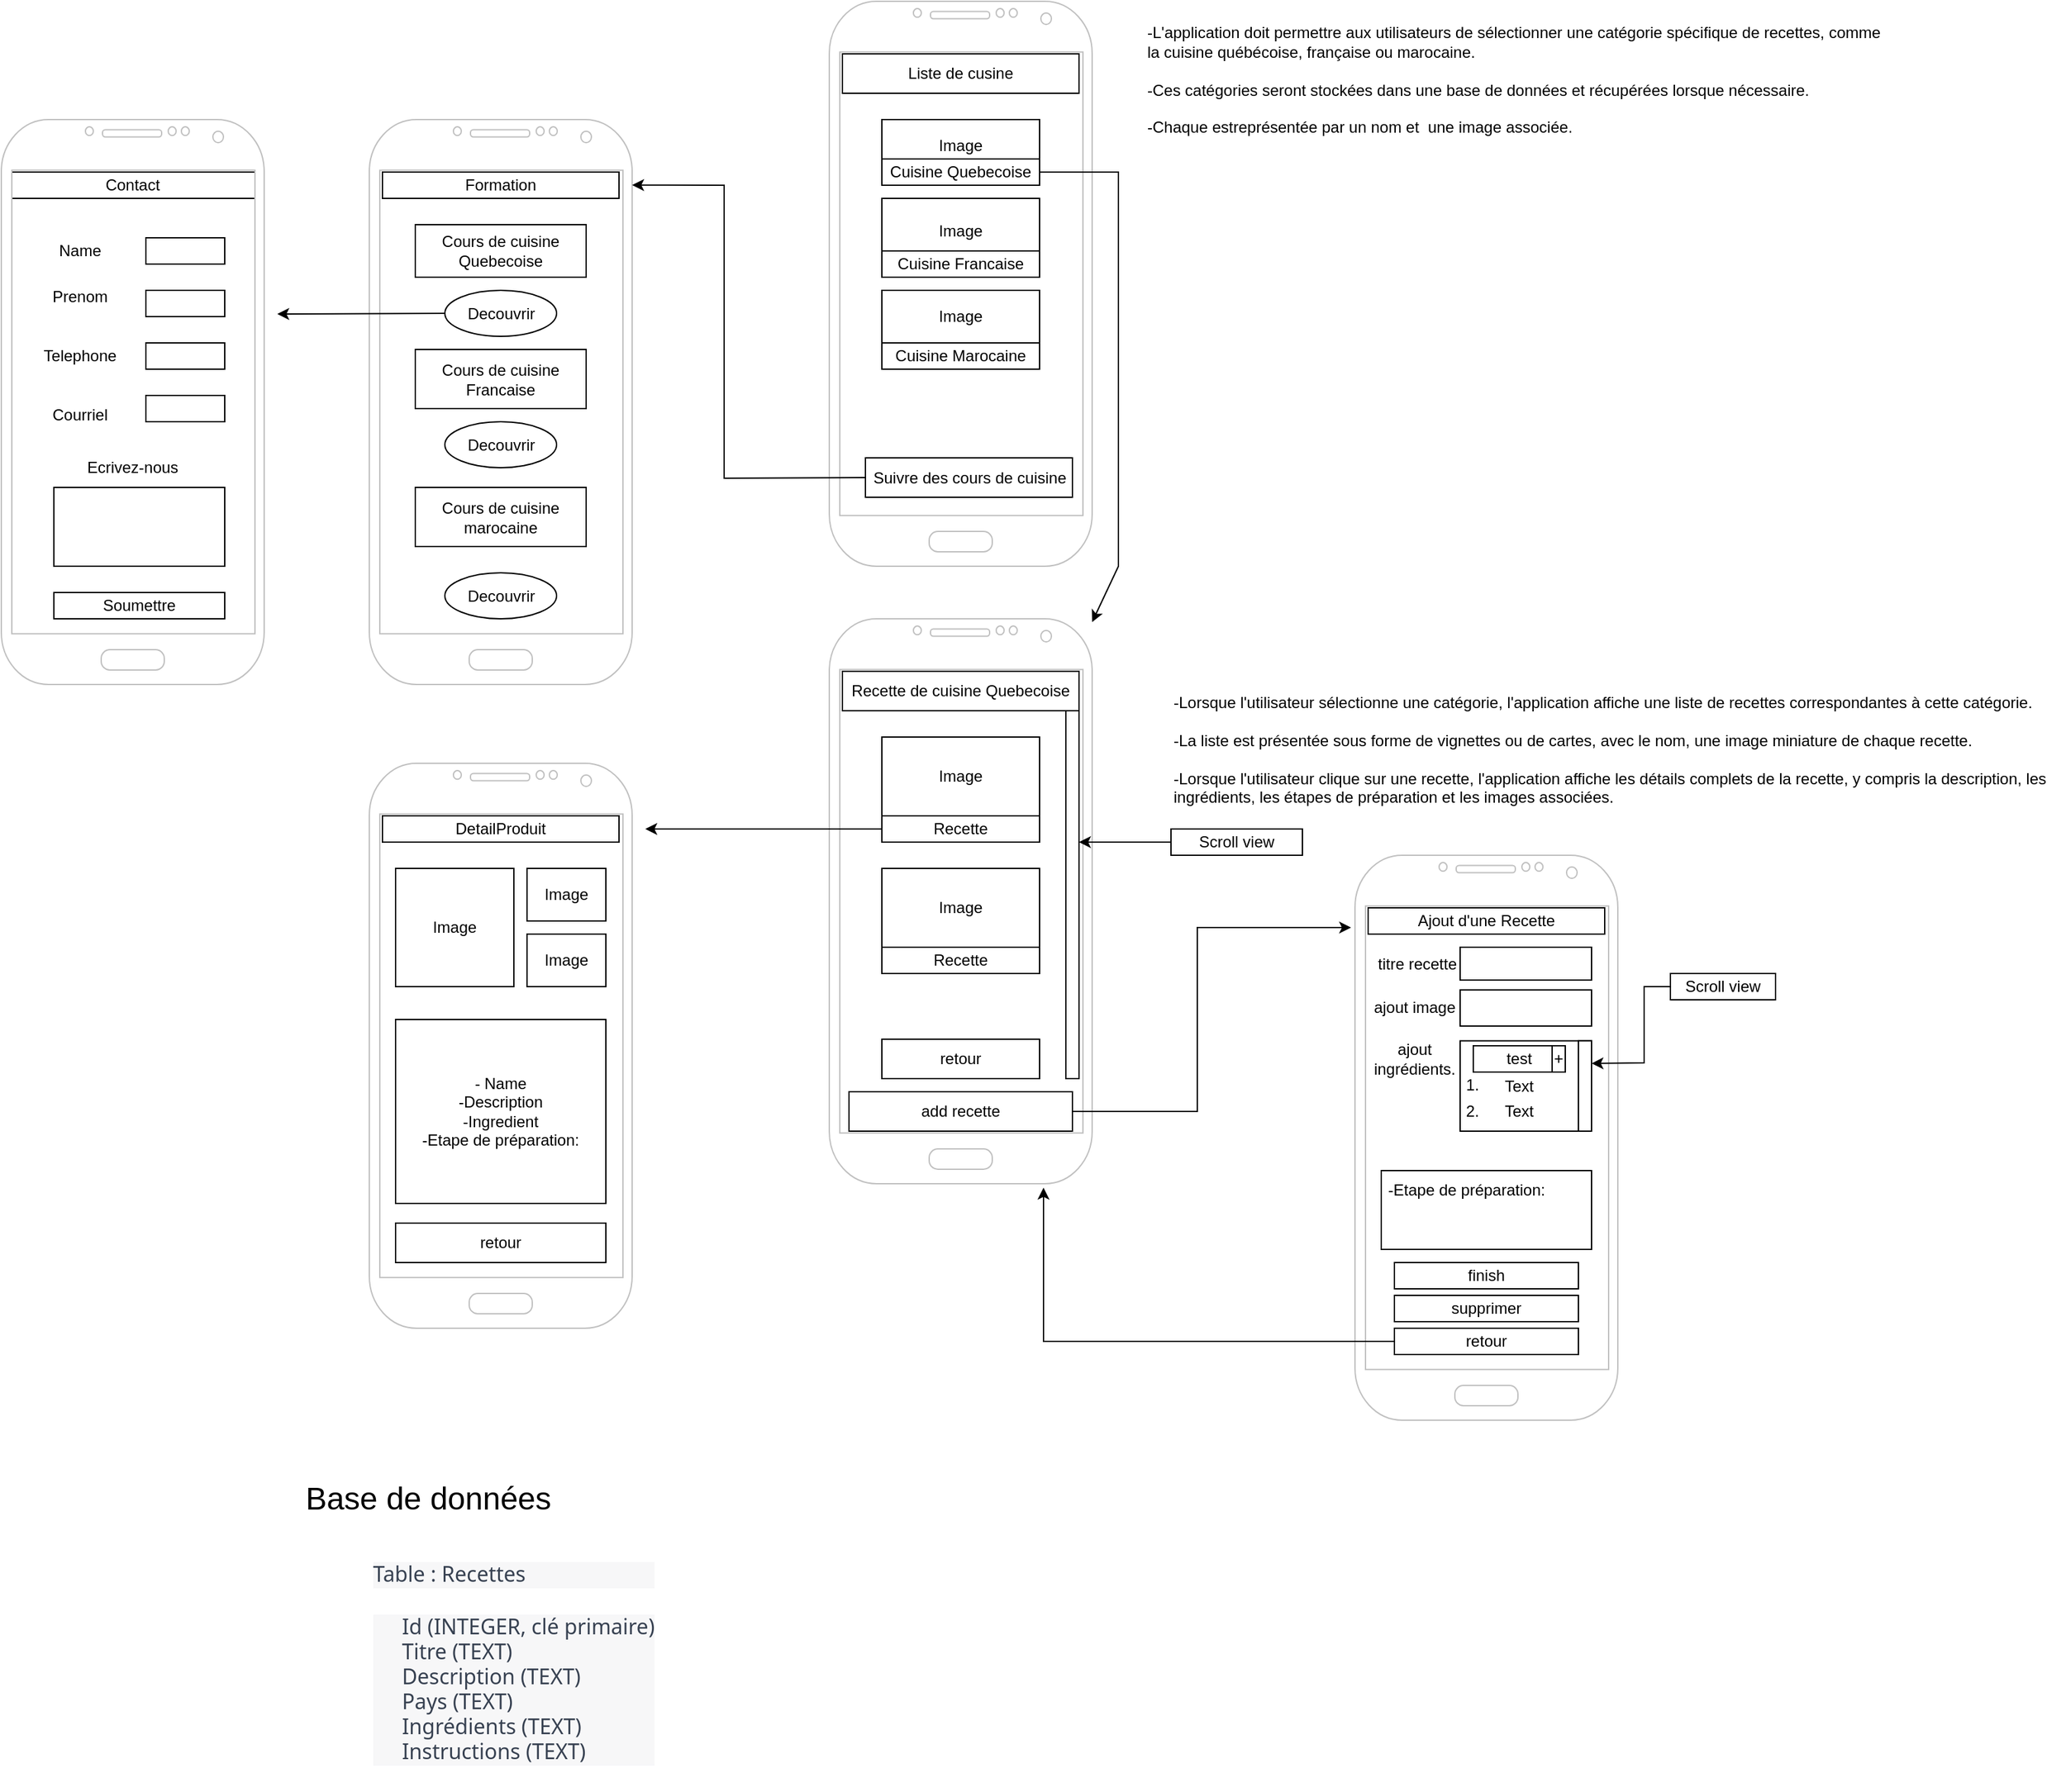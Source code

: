 <mxfile version="21.2.8" type="device">
  <diagram name="Page-1" id="eYNsXmMQqoa4XI64GCwB">
    <mxGraphModel dx="1610" dy="1449" grid="1" gridSize="10" guides="1" tooltips="1" connect="1" arrows="1" fold="1" page="1" pageScale="1" pageWidth="850" pageHeight="1100" background="none" math="0" shadow="0">
      <root>
        <mxCell id="0" />
        <mxCell id="1" parent="0" />
        <mxCell id="jhdVVqk1T00AznI-LJh0-1" value="" style="verticalLabelPosition=bottom;verticalAlign=top;html=1;shadow=0;dashed=0;strokeWidth=1;shape=mxgraph.android.phone2;strokeColor=#c0c0c0;" parent="1" vertex="1">
          <mxGeometry x="80" y="-590" width="200" height="430" as="geometry" />
        </mxCell>
        <mxCell id="jhdVVqk1T00AznI-LJh0-2" value="Liste de cusine" style="rounded=0;whiteSpace=wrap;html=1;" parent="1" vertex="1">
          <mxGeometry x="90" y="-550" width="180" height="30" as="geometry" />
        </mxCell>
        <mxCell id="jhdVVqk1T00AznI-LJh0-3" value="Image" style="rounded=0;whiteSpace=wrap;html=1;" parent="1" vertex="1">
          <mxGeometry x="120" y="-500" width="120" height="40" as="geometry" />
        </mxCell>
        <mxCell id="jhdVVqk1T00AznI-LJh0-4" value="Cuisine Quebecoise" style="rounded=0;whiteSpace=wrap;html=1;" parent="1" vertex="1">
          <mxGeometry x="120" y="-470" width="120" height="20" as="geometry" />
        </mxCell>
        <mxCell id="jhdVVqk1T00AznI-LJh0-5" value="Image" style="rounded=0;whiteSpace=wrap;html=1;" parent="1" vertex="1">
          <mxGeometry x="120" y="-440" width="120" height="50" as="geometry" />
        </mxCell>
        <mxCell id="jhdVVqk1T00AznI-LJh0-6" value="Cuisine Francaise" style="rounded=0;whiteSpace=wrap;html=1;" parent="1" vertex="1">
          <mxGeometry x="120" y="-400" width="120" height="20" as="geometry" />
        </mxCell>
        <mxCell id="jhdVVqk1T00AznI-LJh0-7" value="Image" style="rounded=0;whiteSpace=wrap;html=1;" parent="1" vertex="1">
          <mxGeometry x="120" y="-370" width="120" height="40" as="geometry" />
        </mxCell>
        <mxCell id="jhdVVqk1T00AznI-LJh0-8" value="Cuisine Marocaine" style="rounded=0;whiteSpace=wrap;html=1;" parent="1" vertex="1">
          <mxGeometry x="120" y="-330" width="120" height="20" as="geometry" />
        </mxCell>
        <mxCell id="jhdVVqk1T00AznI-LJh0-9" value="" style="verticalLabelPosition=bottom;verticalAlign=top;html=1;shadow=0;dashed=0;strokeWidth=1;shape=mxgraph.android.phone2;strokeColor=#c0c0c0;" parent="1" vertex="1">
          <mxGeometry x="80" y="-120" width="200" height="430" as="geometry" />
        </mxCell>
        <mxCell id="jhdVVqk1T00AznI-LJh0-10" value="Recette de cuisine Quebecoise" style="rounded=0;whiteSpace=wrap;html=1;" parent="1" vertex="1">
          <mxGeometry x="90" y="-80" width="180" height="30" as="geometry" />
        </mxCell>
        <mxCell id="jhdVVqk1T00AznI-LJh0-11" value="Image" style="rounded=0;whiteSpace=wrap;html=1;" parent="1" vertex="1">
          <mxGeometry x="120" y="-30" width="120" height="60" as="geometry" />
        </mxCell>
        <mxCell id="jhdVVqk1T00AznI-LJh0-12" value="" style="rounded=0;whiteSpace=wrap;html=1;" parent="1" vertex="1">
          <mxGeometry x="260" y="-50" width="10" height="280" as="geometry" />
        </mxCell>
        <mxCell id="jhdVVqk1T00AznI-LJh0-15" value="Scroll view" style="rounded=0;whiteSpace=wrap;html=1;" parent="1" vertex="1">
          <mxGeometry x="340" y="40" width="100" height="20" as="geometry" />
        </mxCell>
        <mxCell id="jhdVVqk1T00AznI-LJh0-16" value="Recette" style="rounded=0;whiteSpace=wrap;html=1;" parent="1" vertex="1">
          <mxGeometry x="120" y="30" width="120" height="20" as="geometry" />
        </mxCell>
        <mxCell id="jhdVVqk1T00AznI-LJh0-17" value="Image" style="rounded=0;whiteSpace=wrap;html=1;" parent="1" vertex="1">
          <mxGeometry x="120" y="70" width="120" height="60" as="geometry" />
        </mxCell>
        <mxCell id="jhdVVqk1T00AznI-LJh0-18" value="Recette" style="rounded=0;whiteSpace=wrap;html=1;" parent="1" vertex="1">
          <mxGeometry x="120" y="130" width="120" height="20" as="geometry" />
        </mxCell>
        <mxCell id="jhdVVqk1T00AznI-LJh0-19" value="retour" style="rounded=0;whiteSpace=wrap;html=1;" parent="1" vertex="1">
          <mxGeometry x="120" y="200" width="120" height="30" as="geometry" />
        </mxCell>
        <mxCell id="jhdVVqk1T00AznI-LJh0-21" value="" style="verticalLabelPosition=bottom;verticalAlign=top;html=1;shadow=0;dashed=0;strokeWidth=1;shape=mxgraph.android.phone2;strokeColor=#c0c0c0;" parent="1" vertex="1">
          <mxGeometry x="-270" y="-10" width="200" height="430" as="geometry" />
        </mxCell>
        <mxCell id="jhdVVqk1T00AznI-LJh0-22" value="DetailProduit" style="rounded=0;whiteSpace=wrap;html=1;" parent="1" vertex="1">
          <mxGeometry x="-260" y="30" width="180" height="20" as="geometry" />
        </mxCell>
        <mxCell id="jhdVVqk1T00AznI-LJh0-23" value="Image" style="rounded=0;whiteSpace=wrap;html=1;" parent="1" vertex="1">
          <mxGeometry x="-250" y="70" width="90" height="90" as="geometry" />
        </mxCell>
        <mxCell id="jhdVVqk1T00AznI-LJh0-24" value="Image" style="rounded=0;whiteSpace=wrap;html=1;" parent="1" vertex="1">
          <mxGeometry x="-150" y="70" width="60" height="40" as="geometry" />
        </mxCell>
        <mxCell id="jhdVVqk1T00AznI-LJh0-25" value="Image" style="rounded=0;whiteSpace=wrap;html=1;" parent="1" vertex="1">
          <mxGeometry x="-150" y="120" width="60" height="40" as="geometry" />
        </mxCell>
        <mxCell id="jhdVVqk1T00AznI-LJh0-26" value="- Name&lt;br&gt;-Description&lt;br&gt;-Ingredient&lt;br&gt;-Etape de préparation:" style="rounded=0;whiteSpace=wrap;html=1;" parent="1" vertex="1">
          <mxGeometry x="-250" y="185" width="160" height="140" as="geometry" />
        </mxCell>
        <mxCell id="jhdVVqk1T00AznI-LJh0-28" value="retour" style="rounded=0;whiteSpace=wrap;html=1;" parent="1" vertex="1">
          <mxGeometry x="-250" y="340" width="160" height="30" as="geometry" />
        </mxCell>
        <mxCell id="0M3PZkxBcpdMloxoKqqF-1" value="-L&#39;application doit permettre aux utilisateurs de sélectionner une catégorie spécifique de recettes, comme la cuisine québécoise, française ou marocaine.&lt;br&gt;&lt;br&gt;-Ces catégories seront stockées dans une base de données et récupérées lorsque nécessaire.&lt;br&gt;&lt;br&gt;-Chaque estreprésentée par un nom et&amp;nbsp; une image associée." style="text;html=1;strokeColor=none;fillColor=none;align=left;verticalAlign=middle;whiteSpace=wrap;rounded=0;" parent="1" vertex="1">
          <mxGeometry x="320" y="-580" width="560" height="100" as="geometry" />
        </mxCell>
        <mxCell id="0M3PZkxBcpdMloxoKqqF-2" value="-Lorsque l&#39;utilisateur sélectionne une catégorie, l&#39;application affiche une liste de recettes correspondantes à cette catégorie.&lt;br&gt;&lt;br&gt;-La liste est présentée sous forme de vignettes ou de cartes, avec le nom, une image miniature de chaque recette.&lt;br&gt;&lt;br&gt;-Lorsque l&#39;utilisateur clique sur une recette, l&#39;application affiche les détails complets de la recette, y compris la description, les ingrédients, les étapes de préparation et les images associées." style="text;html=1;strokeColor=none;fillColor=none;align=left;verticalAlign=middle;whiteSpace=wrap;rounded=0;" parent="1" vertex="1">
          <mxGeometry x="340" y="-90" width="680" height="140" as="geometry" />
        </mxCell>
        <mxCell id="V0fHYmV4c1mkur13brEI-2" value="add recette" style="rounded=0;whiteSpace=wrap;html=1;" vertex="1" parent="1">
          <mxGeometry x="95" y="240" width="170" height="30" as="geometry" />
        </mxCell>
        <mxCell id="V0fHYmV4c1mkur13brEI-3" value="" style="verticalLabelPosition=bottom;verticalAlign=top;html=1;shadow=0;dashed=0;strokeWidth=1;shape=mxgraph.android.phone2;strokeColor=#c0c0c0;" vertex="1" parent="1">
          <mxGeometry x="480" y="60" width="200" height="430" as="geometry" />
        </mxCell>
        <mxCell id="V0fHYmV4c1mkur13brEI-4" value="Ajout d&#39;une Recette" style="rounded=0;whiteSpace=wrap;html=1;" vertex="1" parent="1">
          <mxGeometry x="490" y="100" width="180" height="20" as="geometry" />
        </mxCell>
        <mxCell id="V0fHYmV4c1mkur13brEI-8" value="" style="rounded=0;whiteSpace=wrap;html=1;" vertex="1" parent="1">
          <mxGeometry x="500" y="300" width="160" height="60" as="geometry" />
        </mxCell>
        <mxCell id="V0fHYmV4c1mkur13brEI-9" value="retour" style="rounded=0;whiteSpace=wrap;html=1;" vertex="1" parent="1">
          <mxGeometry x="510" y="420" width="140" height="20" as="geometry" />
        </mxCell>
        <mxCell id="V0fHYmV4c1mkur13brEI-10" value="" style="endArrow=classic;html=1;rounded=0;exitX=1;exitY=0.5;exitDx=0;exitDy=0;entryX=-0.015;entryY=0.128;entryDx=0;entryDy=0;entryPerimeter=0;" edge="1" parent="1" source="V0fHYmV4c1mkur13brEI-2" target="V0fHYmV4c1mkur13brEI-3">
          <mxGeometry width="50" height="50" relative="1" as="geometry">
            <mxPoint x="550" y="290" as="sourcePoint" />
            <mxPoint x="600" y="240" as="targetPoint" />
            <Array as="points">
              <mxPoint x="360" y="255" />
              <mxPoint x="360" y="115" />
            </Array>
          </mxGeometry>
        </mxCell>
        <mxCell id="V0fHYmV4c1mkur13brEI-12" value="" style="endArrow=classic;html=1;rounded=0;exitX=0;exitY=0.5;exitDx=0;exitDy=0;entryX=0.815;entryY=1.007;entryDx=0;entryDy=0;entryPerimeter=0;" edge="1" parent="1" source="V0fHYmV4c1mkur13brEI-9" target="jhdVVqk1T00AznI-LJh0-9">
          <mxGeometry width="50" height="50" relative="1" as="geometry">
            <mxPoint x="550" y="290" as="sourcePoint" />
            <mxPoint x="600" y="240" as="targetPoint" />
            <Array as="points">
              <mxPoint x="243" y="430" />
            </Array>
          </mxGeometry>
        </mxCell>
        <mxCell id="V0fHYmV4c1mkur13brEI-13" value="" style="rounded=0;whiteSpace=wrap;html=1;" vertex="1" parent="1">
          <mxGeometry x="560" y="130" width="100" height="25" as="geometry" />
        </mxCell>
        <mxCell id="V0fHYmV4c1mkur13brEI-15" value="" style="rounded=0;whiteSpace=wrap;html=1;" vertex="1" parent="1">
          <mxGeometry x="560" y="162.5" width="100" height="27.5" as="geometry" />
        </mxCell>
        <mxCell id="V0fHYmV4c1mkur13brEI-16" value="titre recette" style="text;html=1;strokeColor=none;fillColor=none;align=center;verticalAlign=middle;whiteSpace=wrap;rounded=0;" vertex="1" parent="1">
          <mxGeometry x="495" y="127.5" width="65" height="30" as="geometry" />
        </mxCell>
        <mxCell id="V0fHYmV4c1mkur13brEI-18" value="ajout image" style="text;html=1;strokeColor=none;fillColor=none;align=center;verticalAlign=middle;whiteSpace=wrap;rounded=0;" vertex="1" parent="1">
          <mxGeometry x="492.5" y="161.25" width="65" height="30" as="geometry" />
        </mxCell>
        <mxCell id="V0fHYmV4c1mkur13brEI-19" value="" style="rounded=0;whiteSpace=wrap;html=1;" vertex="1" parent="1">
          <mxGeometry x="560" y="201.25" width="100" height="68.75" as="geometry" />
        </mxCell>
        <mxCell id="V0fHYmV4c1mkur13brEI-20" value="ajout ingrédients." style="text;html=1;strokeColor=none;fillColor=none;align=center;verticalAlign=middle;whiteSpace=wrap;rounded=0;" vertex="1" parent="1">
          <mxGeometry x="492.5" y="200" width="65" height="30" as="geometry" />
        </mxCell>
        <mxCell id="V0fHYmV4c1mkur13brEI-21" value="test" style="rounded=0;whiteSpace=wrap;html=1;" vertex="1" parent="1">
          <mxGeometry x="570" y="205" width="70" height="20" as="geometry" />
        </mxCell>
        <mxCell id="V0fHYmV4c1mkur13brEI-22" value="1." style="text;html=1;strokeColor=none;fillColor=none;align=center;verticalAlign=middle;whiteSpace=wrap;rounded=0;" vertex="1" parent="1">
          <mxGeometry x="557.5" y="225" width="22.5" height="20" as="geometry" />
        </mxCell>
        <mxCell id="V0fHYmV4c1mkur13brEI-23" value="" style="rounded=0;whiteSpace=wrap;html=1;" vertex="1" parent="1">
          <mxGeometry x="650" y="201.25" width="10" height="68.75" as="geometry" />
        </mxCell>
        <mxCell id="V0fHYmV4c1mkur13brEI-24" value="2." style="text;html=1;strokeColor=none;fillColor=none;align=center;verticalAlign=middle;whiteSpace=wrap;rounded=0;" vertex="1" parent="1">
          <mxGeometry x="562.5" y="245" width="12.5" height="20" as="geometry" />
        </mxCell>
        <mxCell id="V0fHYmV4c1mkur13brEI-25" value="+" style="rounded=0;whiteSpace=wrap;html=1;" vertex="1" parent="1">
          <mxGeometry x="630" y="205" width="10" height="20" as="geometry" />
        </mxCell>
        <mxCell id="V0fHYmV4c1mkur13brEI-26" value="Text" style="text;html=1;strokeColor=none;fillColor=none;align=center;verticalAlign=middle;whiteSpace=wrap;rounded=0;" vertex="1" parent="1">
          <mxGeometry x="575" y="225.63" width="60" height="20" as="geometry" />
        </mxCell>
        <mxCell id="V0fHYmV4c1mkur13brEI-27" value="Text" style="text;html=1;strokeColor=none;fillColor=none;align=center;verticalAlign=middle;whiteSpace=wrap;rounded=0;" vertex="1" parent="1">
          <mxGeometry x="575" y="245" width="60" height="20" as="geometry" />
        </mxCell>
        <mxCell id="V0fHYmV4c1mkur13brEI-28" value="-Etape de préparation:" style="text;html=1;strokeColor=none;fillColor=none;align=center;verticalAlign=middle;whiteSpace=wrap;rounded=0;" vertex="1" parent="1">
          <mxGeometry x="500" y="300" width="130" height="30" as="geometry" />
        </mxCell>
        <mxCell id="V0fHYmV4c1mkur13brEI-31" value="Suivre des cours de cuisine" style="rounded=0;whiteSpace=wrap;html=1;" vertex="1" parent="1">
          <mxGeometry x="107.5" y="-242.5" width="157.5" height="30" as="geometry" />
        </mxCell>
        <mxCell id="V0fHYmV4c1mkur13brEI-32" value="Contact" style="rounded=0;whiteSpace=wrap;html=1;" vertex="1" parent="1">
          <mxGeometry x="-545" y="-460" width="190" height="20" as="geometry" />
        </mxCell>
        <mxCell id="V0fHYmV4c1mkur13brEI-33" value="" style="verticalLabelPosition=bottom;verticalAlign=top;html=1;shadow=0;dashed=0;strokeWidth=1;shape=mxgraph.android.phone2;strokeColor=#c0c0c0;" vertex="1" parent="1">
          <mxGeometry x="-550" y="-500" width="200" height="430" as="geometry" />
        </mxCell>
        <mxCell id="V0fHYmV4c1mkur13brEI-34" value="" style="rounded=0;whiteSpace=wrap;html=1;" vertex="1" parent="1">
          <mxGeometry x="-440" y="-410" width="60" height="20" as="geometry" />
        </mxCell>
        <mxCell id="V0fHYmV4c1mkur13brEI-35" value="Name" style="text;html=1;strokeColor=none;fillColor=none;align=center;verticalAlign=middle;whiteSpace=wrap;rounded=0;" vertex="1" parent="1">
          <mxGeometry x="-520" y="-415" width="60" height="30" as="geometry" />
        </mxCell>
        <mxCell id="V0fHYmV4c1mkur13brEI-36" value="Prenom" style="text;html=1;strokeColor=none;fillColor=none;align=center;verticalAlign=middle;whiteSpace=wrap;rounded=0;" vertex="1" parent="1">
          <mxGeometry x="-520" y="-380" width="60" height="30" as="geometry" />
        </mxCell>
        <mxCell id="V0fHYmV4c1mkur13brEI-37" value="" style="rounded=0;whiteSpace=wrap;html=1;" vertex="1" parent="1">
          <mxGeometry x="-440" y="-370" width="60" height="20" as="geometry" />
        </mxCell>
        <mxCell id="V0fHYmV4c1mkur13brEI-38" value="Telephone" style="text;html=1;strokeColor=none;fillColor=none;align=center;verticalAlign=middle;whiteSpace=wrap;rounded=0;" vertex="1" parent="1">
          <mxGeometry x="-520" y="-335" width="60" height="30" as="geometry" />
        </mxCell>
        <mxCell id="V0fHYmV4c1mkur13brEI-39" value="" style="rounded=0;whiteSpace=wrap;html=1;" vertex="1" parent="1">
          <mxGeometry x="-440" y="-330" width="60" height="20" as="geometry" />
        </mxCell>
        <mxCell id="V0fHYmV4c1mkur13brEI-40" value="Courriel" style="text;html=1;strokeColor=none;fillColor=none;align=center;verticalAlign=middle;whiteSpace=wrap;rounded=0;" vertex="1" parent="1">
          <mxGeometry x="-520" y="-290" width="60" height="30" as="geometry" />
        </mxCell>
        <mxCell id="V0fHYmV4c1mkur13brEI-41" value="" style="rounded=0;whiteSpace=wrap;html=1;" vertex="1" parent="1">
          <mxGeometry x="-440" y="-290" width="60" height="20" as="geometry" />
        </mxCell>
        <mxCell id="V0fHYmV4c1mkur13brEI-42" value="Ecrivez-nous" style="text;html=1;strokeColor=none;fillColor=none;align=center;verticalAlign=middle;whiteSpace=wrap;rounded=0;" vertex="1" parent="1">
          <mxGeometry x="-500" y="-250" width="100" height="30" as="geometry" />
        </mxCell>
        <mxCell id="V0fHYmV4c1mkur13brEI-43" value="" style="rounded=0;whiteSpace=wrap;html=1;" vertex="1" parent="1">
          <mxGeometry x="-510" y="-220" width="130" height="60" as="geometry" />
        </mxCell>
        <mxCell id="V0fHYmV4c1mkur13brEI-44" value="Soumettre" style="rounded=0;whiteSpace=wrap;html=1;" vertex="1" parent="1">
          <mxGeometry x="-510" y="-140" width="130" height="20" as="geometry" />
        </mxCell>
        <mxCell id="V0fHYmV4c1mkur13brEI-45" value="" style="verticalLabelPosition=bottom;verticalAlign=top;html=1;shadow=0;dashed=0;strokeWidth=1;shape=mxgraph.android.phone2;strokeColor=#c0c0c0;" vertex="1" parent="1">
          <mxGeometry x="-270" y="-500" width="200" height="430" as="geometry" />
        </mxCell>
        <mxCell id="V0fHYmV4c1mkur13brEI-46" value="Formation" style="rounded=0;whiteSpace=wrap;html=1;" vertex="1" parent="1">
          <mxGeometry x="-260" y="-460" width="180" height="20" as="geometry" />
        </mxCell>
        <mxCell id="V0fHYmV4c1mkur13brEI-47" value="Cours de cuisine&lt;br&gt;Quebecoise" style="rounded=0;whiteSpace=wrap;html=1;" vertex="1" parent="1">
          <mxGeometry x="-235" y="-420" width="130" height="40" as="geometry" />
        </mxCell>
        <mxCell id="V0fHYmV4c1mkur13brEI-48" value="Cours de cuisine&lt;br&gt;Francaise" style="rounded=0;whiteSpace=wrap;html=1;" vertex="1" parent="1">
          <mxGeometry x="-235" y="-325" width="130" height="45" as="geometry" />
        </mxCell>
        <mxCell id="V0fHYmV4c1mkur13brEI-49" value="Decouvrir" style="ellipse;whiteSpace=wrap;html=1;align=center;" vertex="1" parent="1">
          <mxGeometry x="-212.5" y="-370" width="85" height="35" as="geometry" />
        </mxCell>
        <mxCell id="V0fHYmV4c1mkur13brEI-50" value="Decouvrir" style="ellipse;whiteSpace=wrap;html=1;align=center;" vertex="1" parent="1">
          <mxGeometry x="-212.5" y="-270" width="85" height="35" as="geometry" />
        </mxCell>
        <mxCell id="V0fHYmV4c1mkur13brEI-51" value="Decouvrir" style="ellipse;whiteSpace=wrap;html=1;align=center;" vertex="1" parent="1">
          <mxGeometry x="-212.5" y="-155" width="85" height="35" as="geometry" />
        </mxCell>
        <mxCell id="V0fHYmV4c1mkur13brEI-52" value="Cours de cuisine&lt;br&gt;marocaine" style="rounded=0;whiteSpace=wrap;html=1;" vertex="1" parent="1">
          <mxGeometry x="-235" y="-220" width="130" height="45" as="geometry" />
        </mxCell>
        <mxCell id="V0fHYmV4c1mkur13brEI-53" value="" style="endArrow=classic;html=1;rounded=0;exitX=0;exitY=0.5;exitDx=0;exitDy=0;entryX=1;entryY=0.116;entryDx=0;entryDy=0;entryPerimeter=0;" edge="1" parent="1" source="V0fHYmV4c1mkur13brEI-31" target="V0fHYmV4c1mkur13brEI-45">
          <mxGeometry width="50" height="50" relative="1" as="geometry">
            <mxPoint x="-40" y="-220" as="sourcePoint" />
            <mxPoint x="10" y="-270" as="targetPoint" />
            <Array as="points">
              <mxPoint y="-227" />
              <mxPoint y="-450" />
            </Array>
          </mxGeometry>
        </mxCell>
        <mxCell id="V0fHYmV4c1mkur13brEI-54" value="" style="endArrow=classic;html=1;rounded=0;exitX=0;exitY=0.5;exitDx=0;exitDy=0;" edge="1" parent="1" source="V0fHYmV4c1mkur13brEI-49">
          <mxGeometry width="50" height="50" relative="1" as="geometry">
            <mxPoint x="-290" y="-220" as="sourcePoint" />
            <mxPoint x="-340" y="-352" as="targetPoint" />
          </mxGeometry>
        </mxCell>
        <mxCell id="V0fHYmV4c1mkur13brEI-55" value="finish" style="rounded=0;whiteSpace=wrap;html=1;" vertex="1" parent="1">
          <mxGeometry x="510" y="370" width="140" height="20" as="geometry" />
        </mxCell>
        <mxCell id="V0fHYmV4c1mkur13brEI-76" value="supprimer" style="rounded=0;whiteSpace=wrap;html=1;" vertex="1" parent="1">
          <mxGeometry x="510" y="395" width="140" height="20" as="geometry" />
        </mxCell>
        <mxCell id="V0fHYmV4c1mkur13brEI-77" value="" style="endArrow=classic;html=1;rounded=0;" edge="1" parent="1" source="jhdVVqk1T00AznI-LJh0-16">
          <mxGeometry width="50" height="50" relative="1" as="geometry">
            <mxPoint x="170" y="140" as="sourcePoint" />
            <mxPoint x="-60" y="40" as="targetPoint" />
          </mxGeometry>
        </mxCell>
        <mxCell id="V0fHYmV4c1mkur13brEI-78" value="Scroll view" style="rounded=0;whiteSpace=wrap;html=1;" vertex="1" parent="1">
          <mxGeometry x="720" y="150" width="80" height="20" as="geometry" />
        </mxCell>
        <mxCell id="V0fHYmV4c1mkur13brEI-79" value="" style="endArrow=classic;html=1;rounded=0;exitX=0;exitY=0.5;exitDx=0;exitDy=0;entryX=1;entryY=0.25;entryDx=0;entryDy=0;" edge="1" parent="1" source="V0fHYmV4c1mkur13brEI-78" target="V0fHYmV4c1mkur13brEI-23">
          <mxGeometry width="50" height="50" relative="1" as="geometry">
            <mxPoint x="240" y="90" as="sourcePoint" />
            <mxPoint x="290" y="40" as="targetPoint" />
            <Array as="points">
              <mxPoint x="700" y="160" />
              <mxPoint x="700" y="218" />
            </Array>
          </mxGeometry>
        </mxCell>
        <mxCell id="V0fHYmV4c1mkur13brEI-80" value="" style="endArrow=classic;html=1;rounded=0;" edge="1" parent="1" target="jhdVVqk1T00AznI-LJh0-9">
          <mxGeometry width="50" height="50" relative="1" as="geometry">
            <mxPoint x="240" y="-460" as="sourcePoint" />
            <mxPoint x="290" y="-200" as="targetPoint" />
            <Array as="points">
              <mxPoint x="300" y="-460" />
              <mxPoint x="300" y="-160" />
            </Array>
          </mxGeometry>
        </mxCell>
        <mxCell id="V0fHYmV4c1mkur13brEI-81" value="" style="endArrow=classic;html=1;rounded=0;exitX=0;exitY=1;exitDx=0;exitDy=0;" edge="1" parent="1" source="0M3PZkxBcpdMloxoKqqF-2">
          <mxGeometry width="50" height="50" relative="1" as="geometry">
            <mxPoint x="240" y="90" as="sourcePoint" />
            <mxPoint x="270" y="50" as="targetPoint" />
          </mxGeometry>
        </mxCell>
        <mxCell id="V0fHYmV4c1mkur13brEI-82" value="&lt;font style=&quot;font-size: 24px;&quot;&gt;Base de données&lt;/font&gt;" style="text;html=1;strokeColor=none;fillColor=none;align=center;verticalAlign=middle;whiteSpace=wrap;rounded=0;" vertex="1" parent="1">
          <mxGeometry x="-320" y="535" width="190" height="30" as="geometry" />
        </mxCell>
        <mxCell id="V0fHYmV4c1mkur13brEI-83" value="&lt;p style=&quot;border: 0px solid rgb(217, 217, 227); box-sizing: border-box; --tw-border-spacing-x: 0; --tw-border-spacing-y: 0; --tw-translate-x: 0; --tw-translate-y: 0; --tw-rotate: 0; --tw-skew-x: 0; --tw-skew-y: 0; --tw-scale-x: 1; --tw-scale-y: 1; --tw-pan-x: ; --tw-pan-y: ; --tw-pinch-zoom: ; --tw-scroll-snap-strictness: proximity; --tw-gradient-from-position: ; --tw-gradient-via-position: ; --tw-gradient-to-position: ; --tw-ordinal: ; --tw-slashed-zero: ; --tw-numeric-figure: ; --tw-numeric-spacing: ; --tw-numeric-fraction: ; --tw-ring-inset: ; --tw-ring-offset-width: 0px; --tw-ring-offset-color: #fff; --tw-ring-color: rgba(69,89,164,0.5); --tw-ring-offset-shadow: 0 0 transparent; --tw-ring-shadow: 0 0 transparent; --tw-shadow: 0 0 transparent; --tw-shadow-colored: 0 0 transparent; --tw-blur: ; --tw-brightness: ; --tw-contrast: ; --tw-grayscale: ; --tw-hue-rotate: ; --tw-invert: ; --tw-saturate: ; --tw-sepia: ; --tw-drop-shadow: ; --tw-backdrop-blur: ; --tw-backdrop-brightness: ; --tw-backdrop-contrast: ; --tw-backdrop-grayscale: ; --tw-backdrop-hue-rotate: ; --tw-backdrop-invert: ; --tw-backdrop-opacity: ; --tw-backdrop-saturate: ; --tw-backdrop-sepia: ; margin: 1.25em 0px; color: rgb(55, 65, 81); font-family: Söhne, ui-sans-serif, system-ui, -apple-system, &amp;quot;Segoe UI&amp;quot;, Roboto, Ubuntu, Cantarell, &amp;quot;Noto Sans&amp;quot;, sans-serif, &amp;quot;Helvetica Neue&amp;quot;, Arial, &amp;quot;Apple Color Emoji&amp;quot;, &amp;quot;Segoe UI Emoji&amp;quot;, &amp;quot;Segoe UI Symbol&amp;quot;, &amp;quot;Noto Color Emoji&amp;quot;; font-size: 16px; text-align: start; background-color: rgb(247, 247, 248);&quot;&gt;Table : Recettes&lt;/p&gt;&lt;ul style=&quot;border: 0px solid rgb(217, 217, 227); box-sizing: border-box; --tw-border-spacing-x: 0; --tw-border-spacing-y: 0; --tw-translate-x: 0; --tw-translate-y: 0; --tw-rotate: 0; --tw-skew-x: 0; --tw-skew-y: 0; --tw-scale-x: 1; --tw-scale-y: 1; --tw-pan-x: ; --tw-pan-y: ; --tw-pinch-zoom: ; --tw-scroll-snap-strictness: proximity; --tw-gradient-from-position: ; --tw-gradient-via-position: ; --tw-gradient-to-position: ; --tw-ordinal: ; --tw-slashed-zero: ; --tw-numeric-figure: ; --tw-numeric-spacing: ; --tw-numeric-fraction: ; --tw-ring-inset: ; --tw-ring-offset-width: 0px; --tw-ring-offset-color: #fff; --tw-ring-color: rgba(69,89,164,0.5); --tw-ring-offset-shadow: 0 0 transparent; --tw-ring-shadow: 0 0 transparent; --tw-shadow: 0 0 transparent; --tw-shadow-colored: 0 0 transparent; --tw-blur: ; --tw-brightness: ; --tw-contrast: ; --tw-grayscale: ; --tw-hue-rotate: ; --tw-invert: ; --tw-saturate: ; --tw-sepia: ; --tw-drop-shadow: ; --tw-backdrop-blur: ; --tw-backdrop-brightness: ; --tw-backdrop-contrast: ; --tw-backdrop-grayscale: ; --tw-backdrop-hue-rotate: ; --tw-backdrop-invert: ; --tw-backdrop-opacity: ; --tw-backdrop-saturate: ; --tw-backdrop-sepia: ; list-style-position: initial; list-style-image: initial; margin: 1.25em 0px; padding: 0px 0px 0px 1rem; display: flex; flex-direction: column; color: rgb(55, 65, 81); font-family: Söhne, ui-sans-serif, system-ui, -apple-system, &amp;quot;Segoe UI&amp;quot;, Roboto, Ubuntu, Cantarell, &amp;quot;Noto Sans&amp;quot;, sans-serif, &amp;quot;Helvetica Neue&amp;quot;, Arial, &amp;quot;Apple Color Emoji&amp;quot;, &amp;quot;Segoe UI Emoji&amp;quot;, &amp;quot;Segoe UI Symbol&amp;quot;, &amp;quot;Noto Color Emoji&amp;quot;; font-size: 16px; text-align: start; background-color: rgb(247, 247, 248);&quot;&gt;&lt;li style=&quot;border: 0px solid rgb(217, 217, 227); box-sizing: border-box; --tw-border-spacing-x: 0; --tw-border-spacing-y: 0; --tw-translate-x: 0; --tw-translate-y: 0; --tw-rotate: 0; --tw-skew-x: 0; --tw-skew-y: 0; --tw-scale-x: 1; --tw-scale-y: 1; --tw-pan-x: ; --tw-pan-y: ; --tw-pinch-zoom: ; --tw-scroll-snap-strictness: proximity; --tw-gradient-from-position: ; --tw-gradient-via-position: ; --tw-gradient-to-position: ; --tw-ordinal: ; --tw-slashed-zero: ; --tw-numeric-figure: ; --tw-numeric-spacing: ; --tw-numeric-fraction: ; --tw-ring-inset: ; --tw-ring-offset-width: 0px; --tw-ring-offset-color: #fff; --tw-ring-color: rgba(69,89,164,.5); --tw-ring-offset-shadow: 0 0 transparent; --tw-ring-shadow: 0 0 transparent; --tw-shadow: 0 0 transparent; --tw-shadow-colored: 0 0 transparent; --tw-blur: ; --tw-brightness: ; --tw-contrast: ; --tw-grayscale: ; --tw-hue-rotate: ; --tw-invert: ; --tw-saturate: ; --tw-sepia: ; --tw-drop-shadow: ; --tw-backdrop-blur: ; --tw-backdrop-brightness: ; --tw-backdrop-contrast: ; --tw-backdrop-grayscale: ; --tw-backdrop-hue-rotate: ; --tw-backdrop-invert: ; --tw-backdrop-opacity: ; --tw-backdrop-saturate: ; --tw-backdrop-sepia: ; margin: 0px; padding-left: 0.375em; display: block; position: relative;&quot;&gt;Id (INTEGER, clé primaire)&lt;/li&gt;&lt;li style=&quot;border: 0px solid rgb(217, 217, 227); box-sizing: border-box; --tw-border-spacing-x: 0; --tw-border-spacing-y: 0; --tw-translate-x: 0; --tw-translate-y: 0; --tw-rotate: 0; --tw-skew-x: 0; --tw-skew-y: 0; --tw-scale-x: 1; --tw-scale-y: 1; --tw-pan-x: ; --tw-pan-y: ; --tw-pinch-zoom: ; --tw-scroll-snap-strictness: proximity; --tw-gradient-from-position: ; --tw-gradient-via-position: ; --tw-gradient-to-position: ; --tw-ordinal: ; --tw-slashed-zero: ; --tw-numeric-figure: ; --tw-numeric-spacing: ; --tw-numeric-fraction: ; --tw-ring-inset: ; --tw-ring-offset-width: 0px; --tw-ring-offset-color: #fff; --tw-ring-color: rgba(69,89,164,.5); --tw-ring-offset-shadow: 0 0 transparent; --tw-ring-shadow: 0 0 transparent; --tw-shadow: 0 0 transparent; --tw-shadow-colored: 0 0 transparent; --tw-blur: ; --tw-brightness: ; --tw-contrast: ; --tw-grayscale: ; --tw-hue-rotate: ; --tw-invert: ; --tw-saturate: ; --tw-sepia: ; --tw-drop-shadow: ; --tw-backdrop-blur: ; --tw-backdrop-brightness: ; --tw-backdrop-contrast: ; --tw-backdrop-grayscale: ; --tw-backdrop-hue-rotate: ; --tw-backdrop-invert: ; --tw-backdrop-opacity: ; --tw-backdrop-saturate: ; --tw-backdrop-sepia: ; margin: 0px; padding-left: 0.375em; display: block; position: relative;&quot;&gt;Titre (TEXT)&lt;/li&gt;&lt;li style=&quot;border: 0px solid rgb(217, 217, 227); box-sizing: border-box; --tw-border-spacing-x: 0; --tw-border-spacing-y: 0; --tw-translate-x: 0; --tw-translate-y: 0; --tw-rotate: 0; --tw-skew-x: 0; --tw-skew-y: 0; --tw-scale-x: 1; --tw-scale-y: 1; --tw-pan-x: ; --tw-pan-y: ; --tw-pinch-zoom: ; --tw-scroll-snap-strictness: proximity; --tw-gradient-from-position: ; --tw-gradient-via-position: ; --tw-gradient-to-position: ; --tw-ordinal: ; --tw-slashed-zero: ; --tw-numeric-figure: ; --tw-numeric-spacing: ; --tw-numeric-fraction: ; --tw-ring-inset: ; --tw-ring-offset-width: 0px; --tw-ring-offset-color: #fff; --tw-ring-color: rgba(69,89,164,.5); --tw-ring-offset-shadow: 0 0 transparent; --tw-ring-shadow: 0 0 transparent; --tw-shadow: 0 0 transparent; --tw-shadow-colored: 0 0 transparent; --tw-blur: ; --tw-brightness: ; --tw-contrast: ; --tw-grayscale: ; --tw-hue-rotate: ; --tw-invert: ; --tw-saturate: ; --tw-sepia: ; --tw-drop-shadow: ; --tw-backdrop-blur: ; --tw-backdrop-brightness: ; --tw-backdrop-contrast: ; --tw-backdrop-grayscale: ; --tw-backdrop-hue-rotate: ; --tw-backdrop-invert: ; --tw-backdrop-opacity: ; --tw-backdrop-saturate: ; --tw-backdrop-sepia: ; margin: 0px; padding-left: 0.375em; display: block; position: relative;&quot;&gt;Description (TEXT)&lt;/li&gt;&lt;li style=&quot;border: 0px solid rgb(217, 217, 227); box-sizing: border-box; --tw-border-spacing-x: 0; --tw-border-spacing-y: 0; --tw-translate-x: 0; --tw-translate-y: 0; --tw-rotate: 0; --tw-skew-x: 0; --tw-skew-y: 0; --tw-scale-x: 1; --tw-scale-y: 1; --tw-pan-x: ; --tw-pan-y: ; --tw-pinch-zoom: ; --tw-scroll-snap-strictness: proximity; --tw-gradient-from-position: ; --tw-gradient-via-position: ; --tw-gradient-to-position: ; --tw-ordinal: ; --tw-slashed-zero: ; --tw-numeric-figure: ; --tw-numeric-spacing: ; --tw-numeric-fraction: ; --tw-ring-inset: ; --tw-ring-offset-width: 0px; --tw-ring-offset-color: #fff; --tw-ring-color: rgba(69,89,164,.5); --tw-ring-offset-shadow: 0 0 transparent; --tw-ring-shadow: 0 0 transparent; --tw-shadow: 0 0 transparent; --tw-shadow-colored: 0 0 transparent; --tw-blur: ; --tw-brightness: ; --tw-contrast: ; --tw-grayscale: ; --tw-hue-rotate: ; --tw-invert: ; --tw-saturate: ; --tw-sepia: ; --tw-drop-shadow: ; --tw-backdrop-blur: ; --tw-backdrop-brightness: ; --tw-backdrop-contrast: ; --tw-backdrop-grayscale: ; --tw-backdrop-hue-rotate: ; --tw-backdrop-invert: ; --tw-backdrop-opacity: ; --tw-backdrop-saturate: ; --tw-backdrop-sepia: ; margin: 0px; padding-left: 0.375em; display: block; position: relative;&quot;&gt;Pays (TEXT)&lt;/li&gt;&lt;li style=&quot;border: 0px solid rgb(217, 217, 227); box-sizing: border-box; --tw-border-spacing-x: 0; --tw-border-spacing-y: 0; --tw-translate-x: 0; --tw-translate-y: 0; --tw-rotate: 0; --tw-skew-x: 0; --tw-skew-y: 0; --tw-scale-x: 1; --tw-scale-y: 1; --tw-pan-x: ; --tw-pan-y: ; --tw-pinch-zoom: ; --tw-scroll-snap-strictness: proximity; --tw-gradient-from-position: ; --tw-gradient-via-position: ; --tw-gradient-to-position: ; --tw-ordinal: ; --tw-slashed-zero: ; --tw-numeric-figure: ; --tw-numeric-spacing: ; --tw-numeric-fraction: ; --tw-ring-inset: ; --tw-ring-offset-width: 0px; --tw-ring-offset-color: #fff; --tw-ring-color: rgba(69,89,164,.5); --tw-ring-offset-shadow: 0 0 transparent; --tw-ring-shadow: 0 0 transparent; --tw-shadow: 0 0 transparent; --tw-shadow-colored: 0 0 transparent; --tw-blur: ; --tw-brightness: ; --tw-contrast: ; --tw-grayscale: ; --tw-hue-rotate: ; --tw-invert: ; --tw-saturate: ; --tw-sepia: ; --tw-drop-shadow: ; --tw-backdrop-blur: ; --tw-backdrop-brightness: ; --tw-backdrop-contrast: ; --tw-backdrop-grayscale: ; --tw-backdrop-hue-rotate: ; --tw-backdrop-invert: ; --tw-backdrop-opacity: ; --tw-backdrop-saturate: ; --tw-backdrop-sepia: ; margin: 0px; padding-left: 0.375em; display: block; position: relative;&quot;&gt;Ingrédients (TEXT)&lt;/li&gt;&lt;li style=&quot;border: 0px solid rgb(217, 217, 227); box-sizing: border-box; --tw-border-spacing-x: 0; --tw-border-spacing-y: 0; --tw-translate-x: 0; --tw-translate-y: 0; --tw-rotate: 0; --tw-skew-x: 0; --tw-skew-y: 0; --tw-scale-x: 1; --tw-scale-y: 1; --tw-pan-x: ; --tw-pan-y: ; --tw-pinch-zoom: ; --tw-scroll-snap-strictness: proximity; --tw-gradient-from-position: ; --tw-gradient-via-position: ; --tw-gradient-to-position: ; --tw-ordinal: ; --tw-slashed-zero: ; --tw-numeric-figure: ; --tw-numeric-spacing: ; --tw-numeric-fraction: ; --tw-ring-inset: ; --tw-ring-offset-width: 0px; --tw-ring-offset-color: #fff; --tw-ring-color: rgba(69,89,164,.5); --tw-ring-offset-shadow: 0 0 transparent; --tw-ring-shadow: 0 0 transparent; --tw-shadow: 0 0 transparent; --tw-shadow-colored: 0 0 transparent; --tw-blur: ; --tw-brightness: ; --tw-contrast: ; --tw-grayscale: ; --tw-hue-rotate: ; --tw-invert: ; --tw-saturate: ; --tw-sepia: ; --tw-drop-shadow: ; --tw-backdrop-blur: ; --tw-backdrop-brightness: ; --tw-backdrop-contrast: ; --tw-backdrop-grayscale: ; --tw-backdrop-hue-rotate: ; --tw-backdrop-invert: ; --tw-backdrop-opacity: ; --tw-backdrop-saturate: ; --tw-backdrop-sepia: ; margin: 0px; padding-left: 0.375em; display: block; position: relative;&quot;&gt;Instructions (TEXT)&lt;/li&gt;&lt;/ul&gt;" style="text;html=1;strokeColor=none;fillColor=none;align=center;verticalAlign=middle;whiteSpace=wrap;rounded=0;" vertex="1" parent="1">
          <mxGeometry x="-355" y="590" width="390" height="170" as="geometry" />
        </mxCell>
      </root>
    </mxGraphModel>
  </diagram>
</mxfile>
